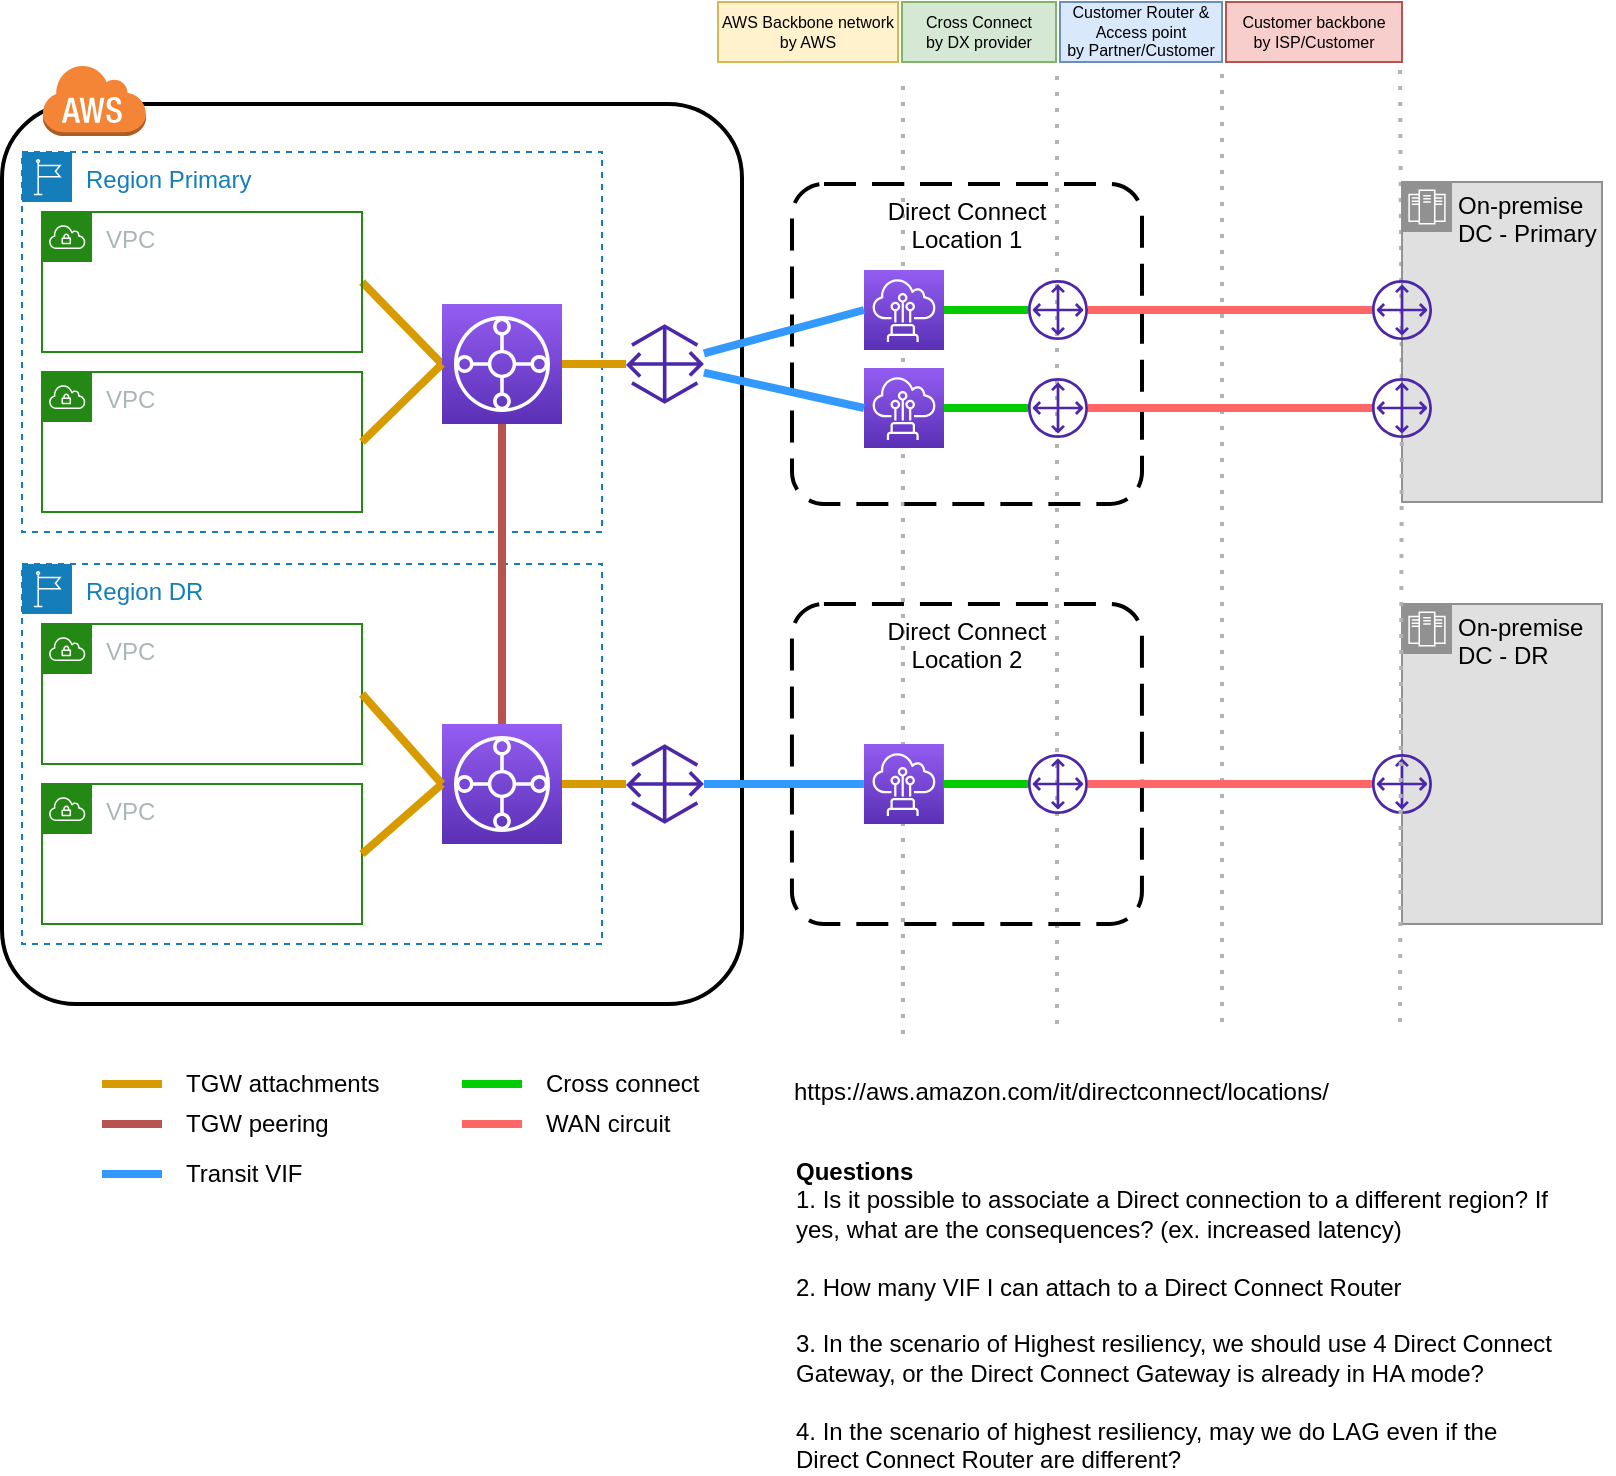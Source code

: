 <mxfile version="21.3.8" type="github">
  <diagram name="Pagina-1" id="8BWRmZO4XsheHeIJ3Gpr">
    <mxGraphModel dx="954" dy="622" grid="1" gridSize="10" guides="1" tooltips="1" connect="1" arrows="1" fold="1" page="1" pageScale="1" pageWidth="827" pageHeight="1169" math="0" shadow="0">
      <root>
        <mxCell id="0" />
        <mxCell id="1" parent="0" />
        <mxCell id="QbBFKRlWhSXPZEAbtEXR-38" value="" style="endArrow=none;dashed=1;html=1;dashPattern=1 3;strokeWidth=2;rounded=0;strokeColor=#B3B3B3;verticalAlign=bottom;labelPosition=center;verticalLabelPosition=top;align=center;" edge="1" parent="1">
          <mxGeometry width="50" height="50" relative="1" as="geometry">
            <mxPoint x="470.5" y="555" as="sourcePoint" />
            <mxPoint x="470.5" y="75" as="targetPoint" />
          </mxGeometry>
        </mxCell>
        <mxCell id="QbBFKRlWhSXPZEAbtEXR-39" value="" style="endArrow=none;dashed=1;html=1;dashPattern=1 3;strokeWidth=2;rounded=0;strokeColor=#B3B3B3;verticalAlign=bottom;labelPosition=center;verticalLabelPosition=top;align=center;" edge="1" parent="1">
          <mxGeometry width="50" height="50" relative="1" as="geometry">
            <mxPoint x="547.5" y="550" as="sourcePoint" />
            <mxPoint x="547.5" y="70" as="targetPoint" />
          </mxGeometry>
        </mxCell>
        <mxCell id="QbBFKRlWhSXPZEAbtEXR-40" value="" style="endArrow=none;dashed=1;html=1;dashPattern=1 3;strokeWidth=2;rounded=0;strokeColor=#B3B3B3;verticalAlign=bottom;labelPosition=center;verticalLabelPosition=top;align=center;" edge="1" parent="1">
          <mxGeometry width="50" height="50" relative="1" as="geometry">
            <mxPoint x="630" y="549" as="sourcePoint" />
            <mxPoint x="630" y="69" as="targetPoint" />
          </mxGeometry>
        </mxCell>
        <mxCell id="QbBFKRlWhSXPZEAbtEXR-44" value="" style="endArrow=none;dashed=1;html=1;dashPattern=1 3;strokeWidth=2;rounded=0;strokeColor=#B3B3B3;verticalAlign=bottom;labelPosition=center;verticalLabelPosition=top;align=center;" edge="1" parent="1" source="QbBFKRlWhSXPZEAbtEXR-65">
          <mxGeometry width="50" height="50" relative="1" as="geometry">
            <mxPoint x="719" y="549" as="sourcePoint" />
            <mxPoint x="719" y="69" as="targetPoint" />
          </mxGeometry>
        </mxCell>
        <mxCell id="QbBFKRlWhSXPZEAbtEXR-1" value="" style="rounded=1;arcSize=10;dashed=0;fillColor=none;gradientColor=none;strokeWidth=2;" vertex="1" parent="1">
          <mxGeometry x="20" y="90" width="370" height="450" as="geometry" />
        </mxCell>
        <mxCell id="QbBFKRlWhSXPZEAbtEXR-2" value="" style="dashed=0;html=1;shape=mxgraph.aws3.cloud;fillColor=#F58536;gradientColor=none;dashed=0;" vertex="1" parent="1">
          <mxGeometry x="40" y="70" width="52" height="36" as="geometry" />
        </mxCell>
        <mxCell id="QbBFKRlWhSXPZEAbtEXR-4" value="Region Primary" style="points=[[0,0],[0.25,0],[0.5,0],[0.75,0],[1,0],[1,0.25],[1,0.5],[1,0.75],[1,1],[0.75,1],[0.5,1],[0.25,1],[0,1],[0,0.75],[0,0.5],[0,0.25]];outlineConnect=0;gradientColor=none;html=1;whiteSpace=wrap;fontSize=12;fontStyle=0;container=1;pointerEvents=0;collapsible=0;recursiveResize=0;shape=mxgraph.aws4.group;grIcon=mxgraph.aws4.group_region;strokeColor=#147EBA;fillColor=none;verticalAlign=top;align=left;spacingLeft=30;fontColor=#147EBA;dashed=1;" vertex="1" parent="1">
          <mxGeometry x="30" y="114" width="290" height="190" as="geometry" />
        </mxCell>
        <mxCell id="QbBFKRlWhSXPZEAbtEXR-15" style="edgeStyle=none;rounded=0;orthogonalLoop=1;jettySize=auto;html=1;exitX=1;exitY=0.5;exitDx=0;exitDy=0;entryX=0;entryY=0.5;entryDx=0;entryDy=0;entryPerimeter=0;endArrow=none;endFill=0;fillColor=#ffcd28;strokeColor=#d79b00;strokeWidth=4;gradientColor=#ffa500;" edge="1" parent="QbBFKRlWhSXPZEAbtEXR-4" source="QbBFKRlWhSXPZEAbtEXR-6" target="QbBFKRlWhSXPZEAbtEXR-11">
          <mxGeometry relative="1" as="geometry" />
        </mxCell>
        <mxCell id="QbBFKRlWhSXPZEAbtEXR-6" value="VPC" style="points=[[0,0],[0.25,0],[0.5,0],[0.75,0],[1,0],[1,0.25],[1,0.5],[1,0.75],[1,1],[0.75,1],[0.5,1],[0.25,1],[0,1],[0,0.75],[0,0.5],[0,0.25]];outlineConnect=0;gradientColor=none;html=1;whiteSpace=wrap;fontSize=12;fontStyle=0;container=1;pointerEvents=0;collapsible=0;recursiveResize=0;shape=mxgraph.aws4.group;grIcon=mxgraph.aws4.group_vpc;strokeColor=#248814;fillColor=none;verticalAlign=top;align=left;spacingLeft=30;fontColor=#AAB7B8;dashed=0;" vertex="1" parent="QbBFKRlWhSXPZEAbtEXR-4">
          <mxGeometry x="10" y="30" width="160" height="70" as="geometry" />
        </mxCell>
        <mxCell id="QbBFKRlWhSXPZEAbtEXR-11" value="" style="sketch=0;points=[[0,0,0],[0.25,0,0],[0.5,0,0],[0.75,0,0],[1,0,0],[0,1,0],[0.25,1,0],[0.5,1,0],[0.75,1,0],[1,1,0],[0,0.25,0],[0,0.5,0],[0,0.75,0],[1,0.25,0],[1,0.5,0],[1,0.75,0]];outlineConnect=0;fontColor=#232F3E;gradientColor=#945DF2;gradientDirection=north;fillColor=#5A30B5;strokeColor=#ffffff;dashed=0;verticalLabelPosition=bottom;verticalAlign=top;align=center;html=1;fontSize=12;fontStyle=0;aspect=fixed;shape=mxgraph.aws4.resourceIcon;resIcon=mxgraph.aws4.transit_gateway;" vertex="1" parent="QbBFKRlWhSXPZEAbtEXR-4">
          <mxGeometry x="210" y="76" width="60" height="60" as="geometry" />
        </mxCell>
        <mxCell id="QbBFKRlWhSXPZEAbtEXR-7" value="VPC" style="points=[[0,0],[0.25,0],[0.5,0],[0.75,0],[1,0],[1,0.25],[1,0.5],[1,0.75],[1,1],[0.75,1],[0.5,1],[0.25,1],[0,1],[0,0.75],[0,0.5],[0,0.25]];outlineConnect=0;gradientColor=none;html=1;whiteSpace=wrap;fontSize=12;fontStyle=0;container=1;pointerEvents=0;collapsible=0;recursiveResize=0;shape=mxgraph.aws4.group;grIcon=mxgraph.aws4.group_vpc;strokeColor=#248814;fillColor=none;verticalAlign=top;align=left;spacingLeft=30;fontColor=#AAB7B8;dashed=0;" vertex="1" parent="1">
          <mxGeometry x="40" y="224" width="160" height="70" as="geometry" />
        </mxCell>
        <mxCell id="QbBFKRlWhSXPZEAbtEXR-8" value="Region DR" style="points=[[0,0],[0.25,0],[0.5,0],[0.75,0],[1,0],[1,0.25],[1,0.5],[1,0.75],[1,1],[0.75,1],[0.5,1],[0.25,1],[0,1],[0,0.75],[0,0.5],[0,0.25]];outlineConnect=0;gradientColor=none;html=1;whiteSpace=wrap;fontSize=12;fontStyle=0;container=1;pointerEvents=0;collapsible=0;recursiveResize=0;shape=mxgraph.aws4.group;grIcon=mxgraph.aws4.group_region;strokeColor=#147EBA;fillColor=none;verticalAlign=top;align=left;spacingLeft=30;fontColor=#147EBA;dashed=1;" vertex="1" parent="1">
          <mxGeometry x="30" y="320" width="290" height="190" as="geometry" />
        </mxCell>
        <mxCell id="QbBFKRlWhSXPZEAbtEXR-9" value="VPC" style="points=[[0,0],[0.25,0],[0.5,0],[0.75,0],[1,0],[1,0.25],[1,0.5],[1,0.75],[1,1],[0.75,1],[0.5,1],[0.25,1],[0,1],[0,0.75],[0,0.5],[0,0.25]];outlineConnect=0;gradientColor=none;html=1;whiteSpace=wrap;fontSize=12;fontStyle=0;container=1;pointerEvents=0;collapsible=0;recursiveResize=0;shape=mxgraph.aws4.group;grIcon=mxgraph.aws4.group_vpc;strokeColor=#248814;fillColor=none;verticalAlign=top;align=left;spacingLeft=30;fontColor=#AAB7B8;dashed=0;" vertex="1" parent="QbBFKRlWhSXPZEAbtEXR-8">
          <mxGeometry x="10" y="30" width="160" height="70" as="geometry" />
        </mxCell>
        <mxCell id="QbBFKRlWhSXPZEAbtEXR-12" value="" style="sketch=0;points=[[0,0,0],[0.25,0,0],[0.5,0,0],[0.75,0,0],[1,0,0],[0,1,0],[0.25,1,0],[0.5,1,0],[0.75,1,0],[1,1,0],[0,0.25,0],[0,0.5,0],[0,0.75,0],[1,0.25,0],[1,0.5,0],[1,0.75,0]];outlineConnect=0;fontColor=#232F3E;gradientColor=#945DF2;gradientDirection=north;fillColor=#5A30B5;strokeColor=#ffffff;dashed=0;verticalLabelPosition=bottom;verticalAlign=top;align=center;html=1;fontSize=12;fontStyle=0;aspect=fixed;shape=mxgraph.aws4.resourceIcon;resIcon=mxgraph.aws4.transit_gateway;" vertex="1" parent="QbBFKRlWhSXPZEAbtEXR-8">
          <mxGeometry x="210" y="80" width="60" height="60" as="geometry" />
        </mxCell>
        <mxCell id="QbBFKRlWhSXPZEAbtEXR-17" style="edgeStyle=none;rounded=0;orthogonalLoop=1;jettySize=auto;html=1;exitX=1;exitY=0.5;exitDx=0;exitDy=0;entryX=0;entryY=0.5;entryDx=0;entryDy=0;entryPerimeter=0;endArrow=none;endFill=0;fillColor=#ffcd28;gradientColor=#ffa500;strokeColor=#d79b00;strokeWidth=4;" edge="1" parent="QbBFKRlWhSXPZEAbtEXR-8" source="QbBFKRlWhSXPZEAbtEXR-9" target="QbBFKRlWhSXPZEAbtEXR-12">
          <mxGeometry relative="1" as="geometry">
            <mxPoint x="180" y="-51" as="sourcePoint" />
            <mxPoint x="220" y="-90" as="targetPoint" />
          </mxGeometry>
        </mxCell>
        <mxCell id="QbBFKRlWhSXPZEAbtEXR-10" value="VPC" style="points=[[0,0],[0.25,0],[0.5,0],[0.75,0],[1,0],[1,0.25],[1,0.5],[1,0.75],[1,1],[0.75,1],[0.5,1],[0.25,1],[0,1],[0,0.75],[0,0.5],[0,0.25]];outlineConnect=0;gradientColor=none;html=1;whiteSpace=wrap;fontSize=12;fontStyle=0;container=1;pointerEvents=0;collapsible=0;recursiveResize=0;shape=mxgraph.aws4.group;grIcon=mxgraph.aws4.group_vpc;strokeColor=#248814;fillColor=none;verticalAlign=top;align=left;spacingLeft=30;fontColor=#AAB7B8;dashed=0;" vertex="1" parent="1">
          <mxGeometry x="40" y="430" width="160" height="70" as="geometry" />
        </mxCell>
        <mxCell id="QbBFKRlWhSXPZEAbtEXR-16" style="edgeStyle=none;rounded=0;orthogonalLoop=1;jettySize=auto;html=1;exitX=1;exitY=0.5;exitDx=0;exitDy=0;entryX=0;entryY=0.5;entryDx=0;entryDy=0;entryPerimeter=0;endArrow=none;endFill=0;fillColor=#ffcd28;strokeColor=#d79b00;strokeWidth=4;gradientColor=#ffa500;" edge="1" parent="1" source="QbBFKRlWhSXPZEAbtEXR-7" target="QbBFKRlWhSXPZEAbtEXR-11">
          <mxGeometry relative="1" as="geometry">
            <mxPoint x="210" y="189" as="sourcePoint" />
            <mxPoint x="250" y="230" as="targetPoint" />
          </mxGeometry>
        </mxCell>
        <mxCell id="QbBFKRlWhSXPZEAbtEXR-18" style="edgeStyle=none;rounded=0;orthogonalLoop=1;jettySize=auto;html=1;exitX=1;exitY=0.5;exitDx=0;exitDy=0;entryX=0;entryY=0.5;entryDx=0;entryDy=0;entryPerimeter=0;endArrow=none;endFill=0;fillColor=#ffcd28;gradientColor=#ffa500;strokeColor=#d79b00;strokeWidth=4;" edge="1" parent="1" source="QbBFKRlWhSXPZEAbtEXR-10" target="QbBFKRlWhSXPZEAbtEXR-12">
          <mxGeometry relative="1" as="geometry">
            <mxPoint x="210" y="395" as="sourcePoint" />
            <mxPoint x="250" y="440" as="targetPoint" />
          </mxGeometry>
        </mxCell>
        <mxCell id="QbBFKRlWhSXPZEAbtEXR-19" value="" style="sketch=0;outlineConnect=0;fontColor=#232F3E;gradientColor=none;fillColor=#4D27AA;strokeColor=none;dashed=0;verticalLabelPosition=bottom;verticalAlign=top;align=center;html=1;fontSize=12;fontStyle=0;aspect=fixed;pointerEvents=1;shape=mxgraph.aws4.gateway;" vertex="1" parent="1">
          <mxGeometry x="332" y="200" width="38.97" height="40" as="geometry" />
        </mxCell>
        <mxCell id="QbBFKRlWhSXPZEAbtEXR-20" value="" style="sketch=0;outlineConnect=0;fontColor=#232F3E;gradientColor=none;fillColor=#4D27AA;strokeColor=none;dashed=0;verticalLabelPosition=bottom;verticalAlign=top;align=center;html=1;fontSize=12;fontStyle=0;aspect=fixed;pointerEvents=1;shape=mxgraph.aws4.gateway;" vertex="1" parent="1">
          <mxGeometry x="332" y="410" width="38.97" height="40" as="geometry" />
        </mxCell>
        <mxCell id="QbBFKRlWhSXPZEAbtEXR-21" style="edgeStyle=none;rounded=0;orthogonalLoop=1;jettySize=auto;html=1;entryX=0.5;entryY=1;entryDx=0;entryDy=0;entryPerimeter=0;endArrow=none;endFill=0;strokeWidth=4;fillColor=#f8cecc;gradientColor=#ea6b66;strokeColor=#b85450;" edge="1" parent="1" source="QbBFKRlWhSXPZEAbtEXR-12" target="QbBFKRlWhSXPZEAbtEXR-11">
          <mxGeometry relative="1" as="geometry">
            <mxPoint x="210" y="189" as="sourcePoint" />
            <mxPoint x="250" y="230" as="targetPoint" />
          </mxGeometry>
        </mxCell>
        <mxCell id="QbBFKRlWhSXPZEAbtEXR-22" style="edgeStyle=none;rounded=0;orthogonalLoop=1;jettySize=auto;html=1;entryX=1;entryY=0.5;entryDx=0;entryDy=0;entryPerimeter=0;endArrow=none;endFill=0;fillColor=#ffcd28;gradientColor=#ffa500;strokeColor=#d79b00;strokeWidth=4;" edge="1" parent="1" source="QbBFKRlWhSXPZEAbtEXR-19" target="QbBFKRlWhSXPZEAbtEXR-11">
          <mxGeometry relative="1" as="geometry">
            <mxPoint x="280" y="410" as="sourcePoint" />
            <mxPoint x="280" y="260" as="targetPoint" />
          </mxGeometry>
        </mxCell>
        <mxCell id="QbBFKRlWhSXPZEAbtEXR-23" style="edgeStyle=none;rounded=0;orthogonalLoop=1;jettySize=auto;html=1;endArrow=none;endFill=0;fillColor=#ffcd28;gradientColor=#ffa500;strokeColor=#d79b00;strokeWidth=4;" edge="1" parent="1" source="QbBFKRlWhSXPZEAbtEXR-20" target="QbBFKRlWhSXPZEAbtEXR-12">
          <mxGeometry relative="1" as="geometry">
            <mxPoint x="370" y="230" as="sourcePoint" />
            <mxPoint x="310" y="230" as="targetPoint" />
          </mxGeometry>
        </mxCell>
        <mxCell id="QbBFKRlWhSXPZEAbtEXR-24" style="edgeStyle=none;rounded=0;orthogonalLoop=1;jettySize=auto;html=1;endArrow=none;endFill=0;fillColor=#ffcd28;gradientColor=#ffa500;strokeColor=#d79b00;strokeWidth=4;" edge="1" parent="1">
          <mxGeometry relative="1" as="geometry">
            <mxPoint x="100" y="580" as="sourcePoint" />
            <mxPoint x="70" y="580" as="targetPoint" />
          </mxGeometry>
        </mxCell>
        <mxCell id="QbBFKRlWhSXPZEAbtEXR-25" value="TGW attachments" style="text;html=1;strokeColor=none;fillColor=none;align=left;verticalAlign=middle;whiteSpace=wrap;rounded=0;" vertex="1" parent="1">
          <mxGeometry x="110" y="565" width="110" height="30" as="geometry" />
        </mxCell>
        <mxCell id="QbBFKRlWhSXPZEAbtEXR-26" style="edgeStyle=none;rounded=0;orthogonalLoop=1;jettySize=auto;html=1;endArrow=none;endFill=0;fillColor=#f8cecc;gradientColor=#ea6b66;strokeColor=#b85450;strokeWidth=4;" edge="1" parent="1">
          <mxGeometry relative="1" as="geometry">
            <mxPoint x="100" y="600" as="sourcePoint" />
            <mxPoint x="70" y="600" as="targetPoint" />
          </mxGeometry>
        </mxCell>
        <mxCell id="QbBFKRlWhSXPZEAbtEXR-27" value="TGW peering" style="text;html=1;strokeColor=none;fillColor=none;align=left;verticalAlign=middle;whiteSpace=wrap;rounded=0;" vertex="1" parent="1">
          <mxGeometry x="110" y="585" width="110" height="30" as="geometry" />
        </mxCell>
        <mxCell id="QbBFKRlWhSXPZEAbtEXR-29" value="On-premise DC - DR" style="shape=mxgraph.ibm.box;prType=zone;fontStyle=0;verticalAlign=top;align=left;spacingLeft=32;spacingTop=4;fillColor=#E0E0E0;rounded=0;whiteSpace=wrap;html=1;strokeColor=#919191;strokeWidth=1;dashed=0;container=1;spacing=-4;collapsible=0;expand=0;recursiveResize=0;" vertex="1" parent="1">
          <mxGeometry x="720" y="340" width="100" height="160" as="geometry" />
        </mxCell>
        <mxCell id="QbBFKRlWhSXPZEAbtEXR-30" value="On-premise DC - Primary" style="shape=mxgraph.ibm.box;prType=zone;fontStyle=0;verticalAlign=top;align=left;spacingLeft=32;spacingTop=4;fillColor=#E0E0E0;rounded=0;whiteSpace=wrap;html=1;strokeColor=#919191;strokeWidth=1;dashed=0;container=1;spacing=-4;collapsible=0;expand=0;recursiveResize=0;" vertex="1" parent="1">
          <mxGeometry x="720" y="129" width="100" height="160" as="geometry" />
        </mxCell>
        <mxCell id="QbBFKRlWhSXPZEAbtEXR-34" value="" style="sketch=0;outlineConnect=0;fontColor=#232F3E;gradientColor=none;fillColor=#4D27AA;strokeColor=none;dashed=0;verticalLabelPosition=bottom;verticalAlign=top;align=center;html=1;fontSize=12;fontStyle=0;aspect=fixed;pointerEvents=1;shape=mxgraph.aws4.customer_gateway;" vertex="1" parent="QbBFKRlWhSXPZEAbtEXR-30">
          <mxGeometry x="-15" y="49" width="30" height="30" as="geometry" />
        </mxCell>
        <mxCell id="QbBFKRlWhSXPZEAbtEXR-31" value="Direct Connect &#xa;Location 1" style="rounded=1;arcSize=10;dashed=1;dashPattern=8 4;strokeWidth=2;verticalAlign=top;fillColor=none;" vertex="1" parent="1">
          <mxGeometry x="415" y="130" width="175" height="160" as="geometry" />
        </mxCell>
        <mxCell id="QbBFKRlWhSXPZEAbtEXR-32" value="" style="sketch=0;points=[[0,0,0],[0.25,0,0],[0.5,0,0],[0.75,0,0],[1,0,0],[0,1,0],[0.25,1,0],[0.5,1,0],[0.75,1,0],[1,1,0],[0,0.25,0],[0,0.5,0],[0,0.75,0],[1,0.25,0],[1,0.5,0],[1,0.75,0]];outlineConnect=0;fontColor=#232F3E;gradientColor=#945DF2;gradientDirection=north;fillColor=#5A30B5;strokeColor=#ffffff;dashed=0;verticalLabelPosition=bottom;verticalAlign=top;align=center;html=1;fontSize=12;fontStyle=0;aspect=fixed;shape=mxgraph.aws4.resourceIcon;resIcon=mxgraph.aws4.direct_connect;" vertex="1" parent="1">
          <mxGeometry x="451" y="173" width="40" height="40" as="geometry" />
        </mxCell>
        <mxCell id="QbBFKRlWhSXPZEAbtEXR-33" value="" style="sketch=0;outlineConnect=0;fontColor=#232F3E;gradientColor=none;fillColor=#4D27AA;strokeColor=none;dashed=0;verticalLabelPosition=bottom;verticalAlign=top;align=center;html=1;fontSize=12;fontStyle=0;aspect=fixed;pointerEvents=1;shape=mxgraph.aws4.customer_gateway;" vertex="1" parent="1">
          <mxGeometry x="533" y="178" width="30" height="30" as="geometry" />
        </mxCell>
        <mxCell id="QbBFKRlWhSXPZEAbtEXR-35" style="edgeStyle=none;rounded=0;orthogonalLoop=1;jettySize=auto;html=1;endArrow=none;endFill=0;fillColor=#0050ef;strokeColor=#3399FF;strokeWidth=4;exitX=0;exitY=0.5;exitDx=0;exitDy=0;exitPerimeter=0;" edge="1" parent="1" source="QbBFKRlWhSXPZEAbtEXR-32" target="QbBFKRlWhSXPZEAbtEXR-19">
          <mxGeometry relative="1" as="geometry">
            <mxPoint x="342" y="230" as="sourcePoint" />
            <mxPoint x="310" y="230" as="targetPoint" />
          </mxGeometry>
        </mxCell>
        <mxCell id="QbBFKRlWhSXPZEAbtEXR-36" style="edgeStyle=none;rounded=0;orthogonalLoop=1;jettySize=auto;html=1;endArrow=none;endFill=0;fillColor=#f8cecc;gradientColor=#ea6b66;strokeColor=#3399FF;strokeWidth=4;" edge="1" parent="1">
          <mxGeometry relative="1" as="geometry">
            <mxPoint x="100" y="625" as="sourcePoint" />
            <mxPoint x="70" y="625" as="targetPoint" />
          </mxGeometry>
        </mxCell>
        <mxCell id="QbBFKRlWhSXPZEAbtEXR-37" value="Transit VIF" style="text;html=1;strokeColor=none;fillColor=none;align=left;verticalAlign=middle;whiteSpace=wrap;rounded=0;" vertex="1" parent="1">
          <mxGeometry x="110" y="610" width="110" height="30" as="geometry" />
        </mxCell>
        <mxCell id="QbBFKRlWhSXPZEAbtEXR-41" value="AWS Backbone network &lt;br style=&quot;font-size: 8px;&quot;&gt;by AWS" style="text;html=1;strokeColor=#d6b656;fillColor=#fff2cc;align=center;verticalAlign=middle;whiteSpace=wrap;rounded=0;fontSize=8;" vertex="1" parent="1">
          <mxGeometry x="378" y="39" width="90" height="30" as="geometry" />
        </mxCell>
        <mxCell id="QbBFKRlWhSXPZEAbtEXR-42" value="Cross Connect&lt;br style=&quot;font-size: 8px;&quot;&gt;by DX provider" style="text;html=1;strokeColor=#82b366;fillColor=#d5e8d4;align=center;verticalAlign=middle;whiteSpace=wrap;rounded=0;fontSize=8;" vertex="1" parent="1">
          <mxGeometry x="470" y="39" width="77" height="30" as="geometry" />
        </mxCell>
        <mxCell id="QbBFKRlWhSXPZEAbtEXR-43" value="Customer Router &amp;amp; Access point&lt;br&gt;by Partner/Customer" style="text;html=1;strokeColor=#6c8ebf;fillColor=#dae8fc;align=center;verticalAlign=middle;whiteSpace=wrap;rounded=0;fontSize=8;" vertex="1" parent="1">
          <mxGeometry x="549" y="39" width="81" height="30" as="geometry" />
        </mxCell>
        <mxCell id="QbBFKRlWhSXPZEAbtEXR-45" value="Customer backbone&lt;br&gt;by ISP/Customer" style="text;html=1;strokeColor=#b85450;fillColor=#f8cecc;align=center;verticalAlign=middle;whiteSpace=wrap;rounded=0;fontSize=8;" vertex="1" parent="1">
          <mxGeometry x="632" y="39" width="88" height="30" as="geometry" />
        </mxCell>
        <mxCell id="QbBFKRlWhSXPZEAbtEXR-46" style="edgeStyle=none;rounded=0;orthogonalLoop=1;jettySize=auto;html=1;endArrow=none;endFill=0;fillColor=#0050ef;strokeColor=#00CC00;strokeWidth=4;entryX=1;entryY=0.5;entryDx=0;entryDy=0;entryPerimeter=0;" edge="1" parent="1" source="QbBFKRlWhSXPZEAbtEXR-33" target="QbBFKRlWhSXPZEAbtEXR-32">
          <mxGeometry relative="1" as="geometry">
            <mxPoint x="461" y="203" as="sourcePoint" />
            <mxPoint x="381" y="203" as="targetPoint" />
          </mxGeometry>
        </mxCell>
        <mxCell id="QbBFKRlWhSXPZEAbtEXR-47" style="edgeStyle=none;rounded=0;orthogonalLoop=1;jettySize=auto;html=1;endArrow=none;endFill=0;fillColor=#f8cecc;gradientColor=#ea6b66;strokeColor=#00CC00;strokeWidth=4;" edge="1" parent="1">
          <mxGeometry relative="1" as="geometry">
            <mxPoint x="280" y="580" as="sourcePoint" />
            <mxPoint x="250" y="580" as="targetPoint" />
          </mxGeometry>
        </mxCell>
        <mxCell id="QbBFKRlWhSXPZEAbtEXR-48" value="Cross connect" style="text;html=1;strokeColor=none;fillColor=none;align=left;verticalAlign=middle;whiteSpace=wrap;rounded=0;" vertex="1" parent="1">
          <mxGeometry x="290" y="565" width="110" height="30" as="geometry" />
        </mxCell>
        <mxCell id="QbBFKRlWhSXPZEAbtEXR-49" style="edgeStyle=none;rounded=0;orthogonalLoop=1;jettySize=auto;html=1;endArrow=none;endFill=0;fillColor=#0050ef;strokeColor=#FF6666;strokeWidth=4;" edge="1" parent="1" target="QbBFKRlWhSXPZEAbtEXR-33">
          <mxGeometry relative="1" as="geometry">
            <mxPoint x="705" y="193" as="sourcePoint" />
            <mxPoint x="501" y="203" as="targetPoint" />
          </mxGeometry>
        </mxCell>
        <mxCell id="QbBFKRlWhSXPZEAbtEXR-50" style="edgeStyle=none;rounded=0;orthogonalLoop=1;jettySize=auto;html=1;endArrow=none;endFill=0;fillColor=#f8cecc;gradientColor=#ea6b66;strokeColor=#FF6666;strokeWidth=4;" edge="1" parent="1">
          <mxGeometry relative="1" as="geometry">
            <mxPoint x="280" y="600" as="sourcePoint" />
            <mxPoint x="250" y="600" as="targetPoint" />
          </mxGeometry>
        </mxCell>
        <mxCell id="QbBFKRlWhSXPZEAbtEXR-51" value="WAN circuit" style="text;html=1;strokeColor=none;fillColor=none;align=left;verticalAlign=middle;whiteSpace=wrap;rounded=0;" vertex="1" parent="1">
          <mxGeometry x="290" y="585" width="110" height="30" as="geometry" />
        </mxCell>
        <mxCell id="QbBFKRlWhSXPZEAbtEXR-52" value="" style="sketch=0;outlineConnect=0;fontColor=#232F3E;gradientColor=none;fillColor=#4D27AA;strokeColor=none;dashed=0;verticalLabelPosition=bottom;verticalAlign=top;align=center;html=1;fontSize=12;fontStyle=0;aspect=fixed;pointerEvents=1;shape=mxgraph.aws4.customer_gateway;" vertex="1" parent="1">
          <mxGeometry x="704.97" y="415" width="30" height="30" as="geometry" />
        </mxCell>
        <mxCell id="QbBFKRlWhSXPZEAbtEXR-53" value="Direct Connect &#xa;Location 2" style="rounded=1;arcSize=10;dashed=1;dashPattern=8 4;strokeWidth=2;verticalAlign=top;fillColor=none;" vertex="1" parent="1">
          <mxGeometry x="414.97" y="340" width="175" height="160" as="geometry" />
        </mxCell>
        <mxCell id="QbBFKRlWhSXPZEAbtEXR-54" value="" style="sketch=0;points=[[0,0,0],[0.25,0,0],[0.5,0,0],[0.75,0,0],[1,0,0],[0,1,0],[0.25,1,0],[0.5,1,0],[0.75,1,0],[1,1,0],[0,0.25,0],[0,0.5,0],[0,0.75,0],[1,0.25,0],[1,0.5,0],[1,0.75,0]];outlineConnect=0;fontColor=#232F3E;gradientColor=#945DF2;gradientDirection=north;fillColor=#5A30B5;strokeColor=#ffffff;dashed=0;verticalLabelPosition=bottom;verticalAlign=top;align=center;html=1;fontSize=12;fontStyle=0;aspect=fixed;shape=mxgraph.aws4.resourceIcon;resIcon=mxgraph.aws4.direct_connect;" vertex="1" parent="1">
          <mxGeometry x="450.97" y="410" width="40" height="40" as="geometry" />
        </mxCell>
        <mxCell id="QbBFKRlWhSXPZEAbtEXR-55" value="" style="sketch=0;outlineConnect=0;fontColor=#232F3E;gradientColor=none;fillColor=#4D27AA;strokeColor=none;dashed=0;verticalLabelPosition=bottom;verticalAlign=top;align=center;html=1;fontSize=12;fontStyle=0;aspect=fixed;pointerEvents=1;shape=mxgraph.aws4.customer_gateway;" vertex="1" parent="1">
          <mxGeometry x="532.97" y="415" width="30" height="30" as="geometry" />
        </mxCell>
        <mxCell id="QbBFKRlWhSXPZEAbtEXR-56" style="edgeStyle=none;rounded=0;orthogonalLoop=1;jettySize=auto;html=1;endArrow=none;endFill=0;fillColor=#0050ef;strokeColor=#3399FF;strokeWidth=4;exitX=0;exitY=0.5;exitDx=0;exitDy=0;exitPerimeter=0;" edge="1" parent="1" source="QbBFKRlWhSXPZEAbtEXR-54">
          <mxGeometry relative="1" as="geometry">
            <mxPoint x="341.97" y="440" as="sourcePoint" />
            <mxPoint x="370.97" y="430" as="targetPoint" />
          </mxGeometry>
        </mxCell>
        <mxCell id="QbBFKRlWhSXPZEAbtEXR-57" style="edgeStyle=none;rounded=0;orthogonalLoop=1;jettySize=auto;html=1;endArrow=none;endFill=0;fillColor=#0050ef;strokeColor=#00CC00;strokeWidth=4;entryX=1;entryY=0.5;entryDx=0;entryDy=0;entryPerimeter=0;" edge="1" parent="1" source="QbBFKRlWhSXPZEAbtEXR-55" target="QbBFKRlWhSXPZEAbtEXR-54">
          <mxGeometry relative="1" as="geometry">
            <mxPoint x="460.97" y="440" as="sourcePoint" />
            <mxPoint x="380.97" y="440" as="targetPoint" />
          </mxGeometry>
        </mxCell>
        <mxCell id="QbBFKRlWhSXPZEAbtEXR-58" style="edgeStyle=none;rounded=0;orthogonalLoop=1;jettySize=auto;html=1;endArrow=none;endFill=0;fillColor=#0050ef;strokeColor=#FF6666;strokeWidth=4;" edge="1" parent="1" source="QbBFKRlWhSXPZEAbtEXR-52" target="QbBFKRlWhSXPZEAbtEXR-55">
          <mxGeometry relative="1" as="geometry">
            <mxPoint x="542.97" y="440" as="sourcePoint" />
            <mxPoint x="500.97" y="440" as="targetPoint" />
          </mxGeometry>
        </mxCell>
        <UserObject label="https://aws.amazon.com/it/directconnect/locations/" link="https://aws.amazon.com/it/directconnect/locations/" id="QbBFKRlWhSXPZEAbtEXR-59">
          <mxCell style="text;whiteSpace=wrap;html=1;" vertex="1" parent="1">
            <mxGeometry x="414" y="570" width="300" height="40" as="geometry" />
          </mxCell>
        </UserObject>
        <mxCell id="QbBFKRlWhSXPZEAbtEXR-60" value="&lt;b&gt;Questions&lt;/b&gt;&lt;br&gt;1. Is it possible to associate a Direct connection to a different region? If yes, what are the consequences? (ex. increased latency)&lt;br&gt;&lt;br&gt;2. How many VIF I can attach to a Direct Connect Router&lt;br&gt;&lt;br&gt;3. In the scenario of Highest resiliency, we should use 4 Direct Connect Gateway, or the Direct Connect Gateway is already in HA mode?&lt;br&gt;&lt;br&gt;4. In the scenario of highest resiliency, may we do LAG even if the Direct Connect Router are different?" style="text;html=1;strokeColor=none;fillColor=none;align=left;verticalAlign=top;whiteSpace=wrap;rounded=0;" vertex="1" parent="1">
          <mxGeometry x="415" y="610" width="384" height="60" as="geometry" />
        </mxCell>
        <mxCell id="QbBFKRlWhSXPZEAbtEXR-61" value="" style="sketch=0;points=[[0,0,0],[0.25,0,0],[0.5,0,0],[0.75,0,0],[1,0,0],[0,1,0],[0.25,1,0],[0.5,1,0],[0.75,1,0],[1,1,0],[0,0.25,0],[0,0.5,0],[0,0.75,0],[1,0.25,0],[1,0.5,0],[1,0.75,0]];outlineConnect=0;fontColor=#232F3E;gradientColor=#945DF2;gradientDirection=north;fillColor=#5A30B5;strokeColor=#ffffff;dashed=0;verticalLabelPosition=bottom;verticalAlign=top;align=center;html=1;fontSize=12;fontStyle=0;aspect=fixed;shape=mxgraph.aws4.resourceIcon;resIcon=mxgraph.aws4.direct_connect;" vertex="1" parent="1">
          <mxGeometry x="451" y="222" width="40" height="40" as="geometry" />
        </mxCell>
        <mxCell id="QbBFKRlWhSXPZEAbtEXR-62" value="" style="sketch=0;outlineConnect=0;fontColor=#232F3E;gradientColor=none;fillColor=#4D27AA;strokeColor=none;dashed=0;verticalLabelPosition=bottom;verticalAlign=top;align=center;html=1;fontSize=12;fontStyle=0;aspect=fixed;pointerEvents=1;shape=mxgraph.aws4.customer_gateway;" vertex="1" parent="1">
          <mxGeometry x="533" y="227" width="30" height="30" as="geometry" />
        </mxCell>
        <mxCell id="QbBFKRlWhSXPZEAbtEXR-63" style="edgeStyle=none;rounded=0;orthogonalLoop=1;jettySize=auto;html=1;endArrow=none;endFill=0;fillColor=#0050ef;strokeColor=#00CC00;strokeWidth=4;entryX=1;entryY=0.5;entryDx=0;entryDy=0;entryPerimeter=0;" edge="1" parent="1" source="QbBFKRlWhSXPZEAbtEXR-62" target="QbBFKRlWhSXPZEAbtEXR-61">
          <mxGeometry relative="1" as="geometry">
            <mxPoint x="461" y="252" as="sourcePoint" />
            <mxPoint x="381" y="252" as="targetPoint" />
          </mxGeometry>
        </mxCell>
        <mxCell id="QbBFKRlWhSXPZEAbtEXR-64" style="edgeStyle=none;rounded=0;orthogonalLoop=1;jettySize=auto;html=1;endArrow=none;endFill=0;fillColor=#0050ef;strokeColor=#FF6666;strokeWidth=4;" edge="1" parent="1" target="QbBFKRlWhSXPZEAbtEXR-62">
          <mxGeometry relative="1" as="geometry">
            <mxPoint x="705" y="242" as="sourcePoint" />
            <mxPoint x="501" y="252" as="targetPoint" />
          </mxGeometry>
        </mxCell>
        <mxCell id="QbBFKRlWhSXPZEAbtEXR-66" value="" style="endArrow=none;dashed=1;html=1;dashPattern=1 3;strokeWidth=2;rounded=0;strokeColor=#B3B3B3;verticalAlign=bottom;labelPosition=center;verticalLabelPosition=top;align=center;" edge="1" parent="1" target="QbBFKRlWhSXPZEAbtEXR-65">
          <mxGeometry width="50" height="50" relative="1" as="geometry">
            <mxPoint x="719" y="549" as="sourcePoint" />
            <mxPoint x="719" y="69" as="targetPoint" />
          </mxGeometry>
        </mxCell>
        <mxCell id="QbBFKRlWhSXPZEAbtEXR-65" value="" style="sketch=0;outlineConnect=0;fontColor=#232F3E;gradientColor=none;fillColor=#4D27AA;strokeColor=none;dashed=0;verticalLabelPosition=bottom;verticalAlign=top;align=center;html=1;fontSize=12;fontStyle=0;aspect=fixed;pointerEvents=1;shape=mxgraph.aws4.customer_gateway;" vertex="1" parent="1">
          <mxGeometry x="704.97" y="227" width="30" height="30" as="geometry" />
        </mxCell>
        <mxCell id="QbBFKRlWhSXPZEAbtEXR-67" style="edgeStyle=none;rounded=0;orthogonalLoop=1;jettySize=auto;html=1;endArrow=none;endFill=0;fillColor=#0050ef;strokeColor=#3399FF;strokeWidth=4;exitX=0;exitY=0.5;exitDx=0;exitDy=0;exitPerimeter=0;" edge="1" parent="1" source="QbBFKRlWhSXPZEAbtEXR-61" target="QbBFKRlWhSXPZEAbtEXR-19">
          <mxGeometry relative="1" as="geometry">
            <mxPoint x="461" y="203" as="sourcePoint" />
            <mxPoint x="381" y="225" as="targetPoint" />
          </mxGeometry>
        </mxCell>
      </root>
    </mxGraphModel>
  </diagram>
</mxfile>
